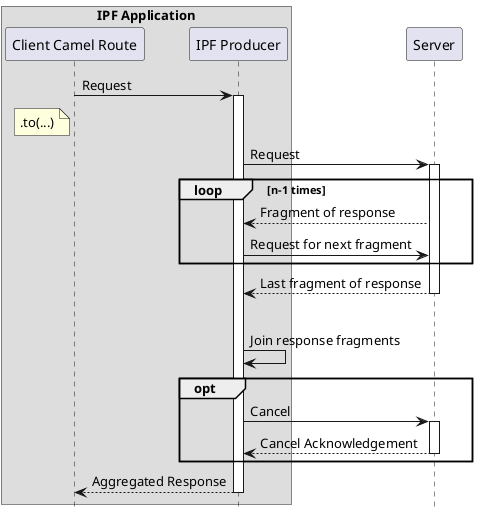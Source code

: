 @startuml
hide footbox


box "IPF Application"
participant "Client Camel Route" as Client
participant "IPF Producer" as PRO
end box
participant Server

Client -> PRO: Request
note left of Client: .to(...)
activate PRO
PRO -> Server: Request
activate Server

loop n-1 times
    Server --> PRO : Fragment of response
    PRO -> Server : Request for next fragment
end

Server --> PRO : Last fragment of response
deactivate Server
|||
PRO -> PRO : Join response fragments

opt
    PRO -> Server : Cancel
    activate Server
    Server --> PRO: Cancel Acknowledgement
    deactivate Server
end

PRO --> Client : Aggregated Response
deactivate PRO

@enduml